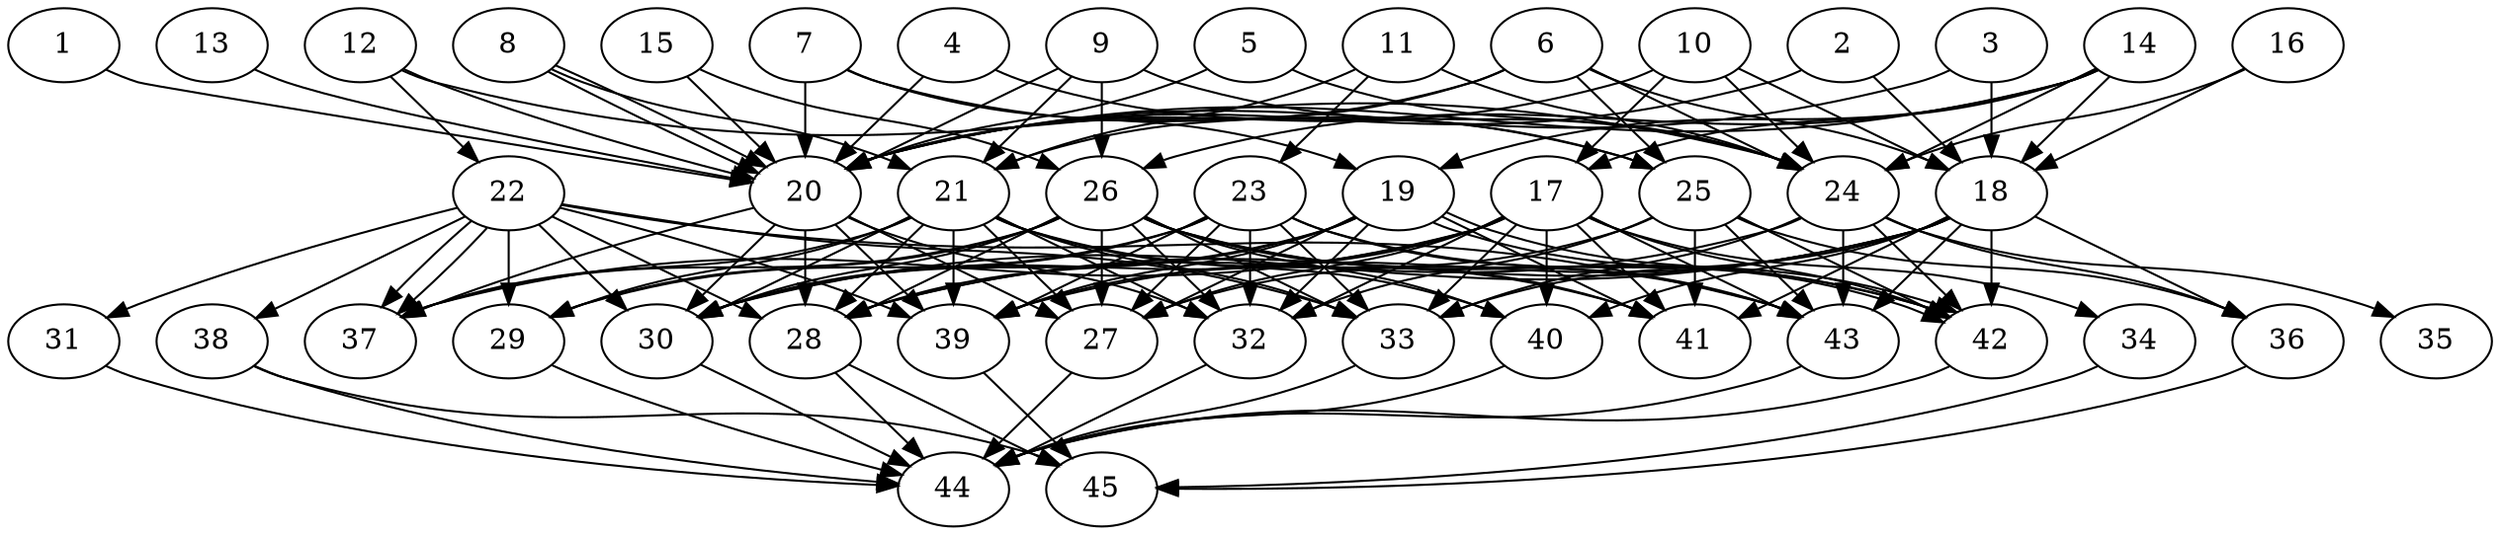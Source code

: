 // DAG automatically generated by daggen at Thu Oct  3 14:07:24 2019
// ./daggen --dot -n 45 --ccr 0.4 --fat 0.7 --regular 0.7 --density 0.9 --mindata 5242880 --maxdata 52428800 
digraph G {
  1 [size="84016640", alpha="0.07", expect_size="33606656"] 
  1 -> 20 [size ="33606656"]
  2 [size="56768000", alpha="0.13", expect_size="22707200"] 
  2 -> 18 [size ="22707200"]
  2 -> 20 [size ="22707200"]
  3 [size="86095360", alpha="0.15", expect_size="34438144"] 
  3 -> 18 [size ="34438144"]
  3 -> 20 [size ="34438144"]
  4 [size="87339520", alpha="0.16", expect_size="34935808"] 
  4 -> 20 [size ="34935808"]
  4 -> 25 [size ="34935808"]
  5 [size="116853760", alpha="0.09", expect_size="46741504"] 
  5 -> 20 [size ="46741504"]
  5 -> 24 [size ="46741504"]
  6 [size="95098880", alpha="0.14", expect_size="38039552"] 
  6 -> 18 [size ="38039552"]
  6 -> 20 [size ="38039552"]
  6 -> 21 [size ="38039552"]
  6 -> 24 [size ="38039552"]
  6 -> 25 [size ="38039552"]
  7 [size="14013440", alpha="0.11", expect_size="5605376"] 
  7 -> 19 [size ="5605376"]
  7 -> 20 [size ="5605376"]
  7 -> 25 [size ="5605376"]
  8 [size="88414720", alpha="0.13", expect_size="35365888"] 
  8 -> 20 [size ="35365888"]
  8 -> 20 [size ="35365888"]
  8 -> 21 [size ="35365888"]
  9 [size="87800320", alpha="0.04", expect_size="35120128"] 
  9 -> 20 [size ="35120128"]
  9 -> 21 [size ="35120128"]
  9 -> 24 [size ="35120128"]
  9 -> 26 [size ="35120128"]
  10 [size="62159360", alpha="0.02", expect_size="24863744"] 
  10 -> 17 [size ="24863744"]
  10 -> 18 [size ="24863744"]
  10 -> 20 [size ="24863744"]
  10 -> 24 [size ="24863744"]
  11 [size="85076480", alpha="0.16", expect_size="34030592"] 
  11 -> 21 [size ="34030592"]
  11 -> 23 [size ="34030592"]
  11 -> 24 [size ="34030592"]
  12 [size="125696000", alpha="0.01", expect_size="50278400"] 
  12 -> 20 [size ="50278400"]
  12 -> 22 [size ="50278400"]
  12 -> 24 [size ="50278400"]
  13 [size="82944000", alpha="0.05", expect_size="33177600"] 
  13 -> 20 [size ="33177600"]
  14 [size="52887040", alpha="0.03", expect_size="21154816"] 
  14 -> 17 [size ="21154816"]
  14 -> 18 [size ="21154816"]
  14 -> 19 [size ="21154816"]
  14 -> 20 [size ="21154816"]
  14 -> 24 [size ="21154816"]
  14 -> 26 [size ="21154816"]
  15 [size="30725120", alpha="0.02", expect_size="12290048"] 
  15 -> 20 [size ="12290048"]
  15 -> 26 [size ="12290048"]
  16 [size="84459520", alpha="0.12", expect_size="33783808"] 
  16 -> 18 [size ="33783808"]
  16 -> 24 [size ="33783808"]
  17 [size="47667200", alpha="0.14", expect_size="19066880"] 
  17 -> 27 [size ="19066880"]
  17 -> 30 [size ="19066880"]
  17 -> 32 [size ="19066880"]
  17 -> 33 [size ="19066880"]
  17 -> 34 [size ="19066880"]
  17 -> 37 [size ="19066880"]
  17 -> 39 [size ="19066880"]
  17 -> 40 [size ="19066880"]
  17 -> 41 [size ="19066880"]
  17 -> 42 [size ="19066880"]
  17 -> 43 [size ="19066880"]
  18 [size="111956480", alpha="0.02", expect_size="44782592"] 
  18 -> 28 [size ="44782592"]
  18 -> 30 [size ="44782592"]
  18 -> 33 [size ="44782592"]
  18 -> 36 [size ="44782592"]
  18 -> 39 [size ="44782592"]
  18 -> 40 [size ="44782592"]
  18 -> 41 [size ="44782592"]
  18 -> 42 [size ="44782592"]
  18 -> 43 [size ="44782592"]
  19 [size="73405440", alpha="0.01", expect_size="29362176"] 
  19 -> 27 [size ="29362176"]
  19 -> 28 [size ="29362176"]
  19 -> 30 [size ="29362176"]
  19 -> 32 [size ="29362176"]
  19 -> 39 [size ="29362176"]
  19 -> 41 [size ="29362176"]
  19 -> 42 [size ="29362176"]
  19 -> 42 [size ="29362176"]
  20 [size="99392000", alpha="0.03", expect_size="39756800"] 
  20 -> 27 [size ="39756800"]
  20 -> 28 [size ="39756800"]
  20 -> 30 [size ="39756800"]
  20 -> 32 [size ="39756800"]
  20 -> 37 [size ="39756800"]
  20 -> 39 [size ="39756800"]
  21 [size="113774080", alpha="0.17", expect_size="45509632"] 
  21 -> 27 [size ="45509632"]
  21 -> 28 [size ="45509632"]
  21 -> 29 [size ="45509632"]
  21 -> 30 [size ="45509632"]
  21 -> 32 [size ="45509632"]
  21 -> 33 [size ="45509632"]
  21 -> 37 [size ="45509632"]
  21 -> 39 [size ="45509632"]
  21 -> 40 [size ="45509632"]
  21 -> 41 [size ="45509632"]
  22 [size="88440320", alpha="0.19", expect_size="35376128"] 
  22 -> 28 [size ="35376128"]
  22 -> 29 [size ="35376128"]
  22 -> 30 [size ="35376128"]
  22 -> 31 [size ="35376128"]
  22 -> 33 [size ="35376128"]
  22 -> 37 [size ="35376128"]
  22 -> 37 [size ="35376128"]
  22 -> 38 [size ="35376128"]
  22 -> 39 [size ="35376128"]
  22 -> 43 [size ="35376128"]
  23 [size="91691520", alpha="0.12", expect_size="36676608"] 
  23 -> 27 [size ="36676608"]
  23 -> 29 [size ="36676608"]
  23 -> 30 [size ="36676608"]
  23 -> 32 [size ="36676608"]
  23 -> 33 [size ="36676608"]
  23 -> 39 [size ="36676608"]
  23 -> 42 [size ="36676608"]
  23 -> 43 [size ="36676608"]
  24 [size="121809920", alpha="0.18", expect_size="48723968"] 
  24 -> 28 [size ="48723968"]
  24 -> 33 [size ="48723968"]
  24 -> 35 [size ="48723968"]
  24 -> 36 [size ="48723968"]
  24 -> 42 [size ="48723968"]
  24 -> 43 [size ="48723968"]
  25 [size="19430400", alpha="0.02", expect_size="7772160"] 
  25 -> 27 [size ="7772160"]
  25 -> 32 [size ="7772160"]
  25 -> 36 [size ="7772160"]
  25 -> 41 [size ="7772160"]
  25 -> 42 [size ="7772160"]
  25 -> 43 [size ="7772160"]
  26 [size="28631040", alpha="0.00", expect_size="11452416"] 
  26 -> 27 [size ="11452416"]
  26 -> 28 [size ="11452416"]
  26 -> 29 [size ="11452416"]
  26 -> 30 [size ="11452416"]
  26 -> 32 [size ="11452416"]
  26 -> 33 [size ="11452416"]
  26 -> 37 [size ="11452416"]
  26 -> 40 [size ="11452416"]
  26 -> 41 [size ="11452416"]
  26 -> 42 [size ="11452416"]
  26 -> 43 [size ="11452416"]
  27 [size="99256320", alpha="0.18", expect_size="39702528"] 
  27 -> 44 [size ="39702528"]
  28 [size="63616000", alpha="0.09", expect_size="25446400"] 
  28 -> 44 [size ="25446400"]
  28 -> 45 [size ="25446400"]
  29 [size="74682880", alpha="0.12", expect_size="29873152"] 
  29 -> 44 [size ="29873152"]
  30 [size="83002880", alpha="0.04", expect_size="33201152"] 
  30 -> 44 [size ="33201152"]
  31 [size="102456320", alpha="0.08", expect_size="40982528"] 
  31 -> 44 [size ="40982528"]
  32 [size="85987840", alpha="0.11", expect_size="34395136"] 
  32 -> 44 [size ="34395136"]
  33 [size="77263360", alpha="0.05", expect_size="30905344"] 
  33 -> 44 [size ="30905344"]
  34 [size="31308800", alpha="0.07", expect_size="12523520"] 
  34 -> 45 [size ="12523520"]
  35 [size="22353920", alpha="0.11", expect_size="8941568"] 
  36 [size="36185600", alpha="0.08", expect_size="14474240"] 
  36 -> 45 [size ="14474240"]
  37 [size="36828160", alpha="0.11", expect_size="14731264"] 
  38 [size="25187840", alpha="0.10", expect_size="10075136"] 
  38 -> 44 [size ="10075136"]
  38 -> 45 [size ="10075136"]
  39 [size="76577280", alpha="0.19", expect_size="30630912"] 
  39 -> 45 [size ="30630912"]
  40 [size="29760000", alpha="0.03", expect_size="11904000"] 
  40 -> 44 [size ="11904000"]
  41 [size="51755520", alpha="0.05", expect_size="20702208"] 
  42 [size="96568320", alpha="0.18", expect_size="38627328"] 
  42 -> 44 [size ="38627328"]
  43 [size="40860160", alpha="0.06", expect_size="16344064"] 
  43 -> 44 [size ="16344064"]
  44 [size="72435200", alpha="0.11", expect_size="28974080"] 
  45 [size="113105920", alpha="0.18", expect_size="45242368"] 
}

